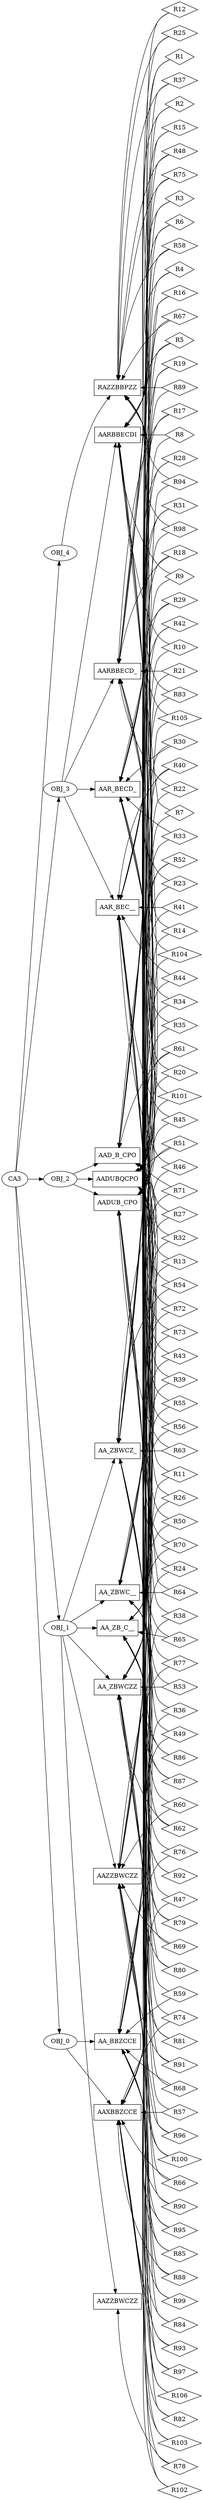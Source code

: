 strict digraph memory {
rankdir="LR";
CA3 [label="CA3"]
OBJ_4 [label="OBJ_4"]
OBJ_3 [label="OBJ_3"]
OBJ_2 [label="OBJ_2"]
OBJ_1 [label="OBJ_1"]
OBJ_0 [label="OBJ_0"]
CLASS_805306382 [label="AARBBECDI" shape="box"]
CLASS_805306381 [label="AARBBECD_" shape="box"]
CLASS_805306380 [label="AAR_BECD_" shape="box"]
CLASS_805306379 [label="AAR_BEC__" shape="box"]
CLASS_805306378 [label="AADUBQCPO" shape="box"]
CLASS_805306377 [label="AADUB_CPO" shape="box"]
CLASS_805306376 [label="AAD_B_CPO" shape="box"]
CLASS_805306375 [label="AAZZBWCZZ" shape="box"]
CLASS_536870914 [label="RAZZBBPZZ" shape="box"]
CLASS_805306374 [label="AA_ZBWCZZ" shape="box"]
CLASS_536870913 [label="AAZZBWCZZ" shape="box"]
CLASS_805306373 [label="AA_ZBWCZ_" shape="box"]
CLASS_805306372 [label="AA_ZBWC__" shape="box"]
CLASS_805306371 [label="AA_ZB_C__" shape="box"]
CLASS_805306370 [label="AAXBBZCCE" shape="box"]
CLASS_805306369 [label="AA_BBZCCE" shape="box"]
REL_1342177386 [label="R1" shape="diamond"]
REL_1342177385 [label="R2" shape="diamond"]
REL_1342177384 [label="R3" shape="diamond"]
REL_1342177383 [label="R4" shape="diamond"]
REL_1342177382 [label="R5" shape="diamond"]
REL_1342177381 [label="R6" shape="diamond"]
REL_1342177380 [label="R7" shape="diamond"]
REL_1342177379 [label="R8" shape="diamond"]
REL_1342177378 [label="R9" shape="diamond"]
REL_1342177377 [label="R10" shape="diamond"]
REL_1342177376 [label="R11" shape="diamond"]
REL_1342177375 [label="R12" shape="diamond"]
REL_1342177374 [label="R13" shape="diamond"]
REL_1342177373 [label="R14" shape="diamond"]
REL_1342177372 [label="R15" shape="diamond"]
REL_1342177371 [label="R16" shape="diamond"]
REL_1342177370 [label="R17" shape="diamond"]
REL_1342177369 [label="R18" shape="diamond"]
REL_1342177368 [label="R19" shape="diamond"]
REL_1342177367 [label="R20" shape="diamond"]
REL_1342177366 [label="R21" shape="diamond"]
REL_1342177365 [label="R22" shape="diamond"]
REL_1342177364 [label="R23" shape="diamond"]
REL_1342177363 [label="R24" shape="diamond"]
REL_1342177362 [label="R25" shape="diamond"]
REL_1342177361 [label="R26" shape="diamond"]
REL_1342177360 [label="R27" shape="diamond"]
REL_1342177359 [label="R28" shape="diamond"]
REL_1342177358 [label="R29" shape="diamond"]
REL_1342177357 [label="R30" shape="diamond"]
REL_1342177356 [label="R31" shape="diamond"]
REL_1342177355 [label="R32" shape="diamond"]
REL_1342177354 [label="R33" shape="diamond"]
REL_1342177353 [label="R34" shape="diamond"]
REL_1342177352 [label="R35" shape="diamond"]
REL_1342177351 [label="R36" shape="diamond"]
REL_1342177350 [label="R37" shape="diamond"]
REL_1342177349 [label="R38" shape="diamond"]
REL_1342177348 [label="R39" shape="diamond"]
REL_1342177347 [label="R40" shape="diamond"]
REL_1342177346 [label="R41" shape="diamond"]
REL_1342177345 [label="R42" shape="diamond"]
REL_1342177344 [label="R43" shape="diamond"]
REL_1342177343 [label="R44" shape="diamond"]
REL_1342177342 [label="R45" shape="diamond"]
REL_1342177341 [label="R46" shape="diamond"]
REL_1342177340 [label="R47" shape="diamond"]
REL_1342177339 [label="R48" shape="diamond"]
REL_1342177338 [label="R49" shape="diamond"]
REL_1342177337 [label="R50" shape="diamond"]
REL_1342177336 [label="R51" shape="diamond"]
REL_1342177335 [label="R52" shape="diamond"]
REL_1342177334 [label="R53" shape="diamond"]
REL_1342177333 [label="R54" shape="diamond"]
REL_1342177332 [label="R55" shape="diamond"]
REL_1342177331 [label="R56" shape="diamond"]
REL_1342177330 [label="R57" shape="diamond"]
REL_1342177329 [label="R58" shape="diamond"]
REL_1342177328 [label="R59" shape="diamond"]
REL_1342177327 [label="R60" shape="diamond"]
REL_1342177326 [label="R61" shape="diamond"]
REL_1342177325 [label="R62" shape="diamond"]
REL_1342177324 [label="R63" shape="diamond"]
REL_1342177323 [label="R64" shape="diamond"]
REL_1342177322 [label="R65" shape="diamond"]
REL_1342177321 [label="R66" shape="diamond"]
REL_1342177320 [label="R67" shape="diamond"]
REL_1342177319 [label="R68" shape="diamond"]
REL_1342177318 [label="R69" shape="diamond"]
REL_1342177317 [label="R70" shape="diamond"]
REL_1342177316 [label="R71" shape="diamond"]
REL_1342177315 [label="R72" shape="diamond"]
REL_1342177314 [label="R73" shape="diamond"]
REL_1342177313 [label="R74" shape="diamond"]
REL_1342177312 [label="R75" shape="diamond"]
REL_1342177311 [label="R76" shape="diamond"]
REL_1342177310 [label="R77" shape="diamond"]
REL_1342177309 [label="R78" shape="diamond"]
REL_1342177308 [label="R79" shape="diamond"]
REL_1342177307 [label="R80" shape="diamond"]
REL_1342177306 [label="R81" shape="diamond"]
REL_1342177305 [label="R82" shape="diamond"]
REL_1342177304 [label="R83" shape="diamond"]
REL_1342177303 [label="R84" shape="diamond"]
REL_1342177302 [label="R85" shape="diamond"]
REL_1342177301 [label="R86" shape="diamond"]
REL_1342177300 [label="R87" shape="diamond"]
REL_1342177299 [label="R88" shape="diamond"]
REL_1342177298 [label="R89" shape="diamond"]
REL_1342177297 [label="R90" shape="diamond"]
REL_1342177296 [label="R91" shape="diamond"]
REL_1342177295 [label="R92" shape="diamond"]
REL_1342177294 [label="R93" shape="diamond"]
REL_1342177293 [label="R94" shape="diamond"]
REL_1342177292 [label="R95" shape="diamond"]
REL_1342177291 [label="R96" shape="diamond"]
REL_1342177290 [label="R97" shape="diamond"]
REL_1342177289 [label="R98" shape="diamond"]
REL_1342177288 [label="R99" shape="diamond"]
REL_1342177287 [label="R100" shape="diamond"]
REL_1342177286 [label="R101" shape="diamond"]
REL_1342177285 [label="R102" shape="diamond"]
REL_1342177284 [label="R103" shape="diamond"]
REL_1342177283 [label="R104" shape="diamond"]
REL_1342177282 [label="R105" shape="diamond"]
REL_1342177281 [label="R106" shape="diamond"]
CA3->OBJ_4[label=""]
OBJ_4->CLASS_536870914[label=""]
CLASS_536870913->REL_1342177282[label="", dir=back]
CLASS_536870914->REL_1342177282[label="", dir=back]
CLASS_805306369->REL_1342177283[label="", dir=back]
CLASS_536870914->REL_1342177283[label="", dir=back]
CLASS_536870914->REL_1342177286[label="", dir=back]
CLASS_805306370->REL_1342177286[label="", dir=back]
CLASS_536870914->REL_1342177289[label="", dir=back]
CLASS_805306371->REL_1342177289[label="", dir=back]
CLASS_536870914->REL_1342177293[label="", dir=back]
CLASS_805306372->REL_1342177293[label="", dir=back]
CLASS_536870914->REL_1342177298[label="", dir=back]
CLASS_805306373->REL_1342177298[label="", dir=back]
CLASS_536870914->REL_1342177304[label="", dir=back]
CLASS_805306374->REL_1342177304[label="", dir=back]
CLASS_536870914->REL_1342177312[label="", dir=back]
CLASS_805306376->REL_1342177312[label="", dir=back]
CLASS_536870914->REL_1342177320[label="", dir=back]
CLASS_805306377->REL_1342177320[label="", dir=back]
CLASS_536870914->REL_1342177329[label="", dir=back]
CLASS_805306378->REL_1342177329[label="", dir=back]
CLASS_536870914->REL_1342177339[label="", dir=back]
CLASS_805306379->REL_1342177339[label="", dir=back]
CLASS_536870914->REL_1342177350[label="", dir=back]
CLASS_805306380->REL_1342177350[label="", dir=back]
CLASS_536870914->REL_1342177362[label="", dir=back]
CLASS_805306381->REL_1342177362[label="", dir=back]
CLASS_536870914->REL_1342177375[label="", dir=back]
CLASS_805306382->REL_1342177375[label="", dir=back]
CA3->OBJ_3[label=""]
OBJ_3->CLASS_805306380[label=""]
CLASS_536870913->REL_1342177348[label="", dir=back]
CLASS_805306380->REL_1342177348[label="", dir=back]
CLASS_805306369->REL_1342177349[label="", dir=back]
CLASS_805306380->REL_1342177349[label="", dir=back]
CLASS_536870914->REL_1342177350[label="", dir=back]
CLASS_805306380->REL_1342177350[label="", dir=back]
CLASS_805306370->REL_1342177351[label="", dir=back]
CLASS_805306380->REL_1342177351[label="", dir=back]
CLASS_805306371->REL_1342177352[label="", dir=back]
CLASS_805306380->REL_1342177352[label="", dir=back]
CLASS_805306372->REL_1342177353[label="", dir=back]
CLASS_805306380->REL_1342177353[label="", dir=back]
CLASS_805306373->REL_1342177354[label="", dir=back]
CLASS_805306380->REL_1342177354[label="", dir=back]
CLASS_805306374->REL_1342177355[label="", dir=back]
CLASS_805306380->REL_1342177355[label="", dir=back]
CLASS_805306376->REL_1342177356[label="", dir=back]
CLASS_805306380->REL_1342177356[label="", dir=back]
CLASS_805306377->REL_1342177357[label="", dir=back]
CLASS_805306380->REL_1342177357[label="", dir=back]
CLASS_805306378->REL_1342177358[label="", dir=back]
CLASS_805306380->REL_1342177358[label="", dir=back]
CLASS_805306379->REL_1342177359[label="", dir=back]
CLASS_805306380->REL_1342177359[label="", dir=back]
CLASS_805306380->REL_1342177372[label="", dir=back]
CLASS_805306381->REL_1342177372[label="", dir=back]
CLASS_805306380->REL_1342177385[label="", dir=back]
CLASS_805306382->REL_1342177385[label="", dir=back]
OBJ_3->CLASS_805306379[label=""]
CLASS_536870913->REL_1342177337[label="", dir=back]
CLASS_805306379->REL_1342177337[label="", dir=back]
CLASS_805306369->REL_1342177338[label="", dir=back]
CLASS_805306379->REL_1342177338[label="", dir=back]
CLASS_536870914->REL_1342177339[label="", dir=back]
CLASS_805306379->REL_1342177339[label="", dir=back]
CLASS_805306370->REL_1342177340[label="", dir=back]
CLASS_805306379->REL_1342177340[label="", dir=back]
CLASS_805306371->REL_1342177341[label="", dir=back]
CLASS_805306379->REL_1342177341[label="", dir=back]
CLASS_805306372->REL_1342177342[label="", dir=back]
CLASS_805306379->REL_1342177342[label="", dir=back]
CLASS_805306373->REL_1342177343[label="", dir=back]
CLASS_805306379->REL_1342177343[label="", dir=back]
CLASS_805306374->REL_1342177344[label="", dir=back]
CLASS_805306379->REL_1342177344[label="", dir=back]
CLASS_805306376->REL_1342177345[label="", dir=back]
CLASS_805306379->REL_1342177345[label="", dir=back]
CLASS_805306377->REL_1342177346[label="", dir=back]
CLASS_805306379->REL_1342177346[label="", dir=back]
CLASS_805306378->REL_1342177347[label="", dir=back]
CLASS_805306379->REL_1342177347[label="", dir=back]
CLASS_805306379->REL_1342177359[label="", dir=back]
CLASS_805306380->REL_1342177359[label="", dir=back]
CLASS_805306379->REL_1342177371[label="", dir=back]
CLASS_805306381->REL_1342177371[label="", dir=back]
CLASS_805306379->REL_1342177384[label="", dir=back]
CLASS_805306382->REL_1342177384[label="", dir=back]
OBJ_3->CLASS_805306382[label=""]
CLASS_536870913->REL_1342177373[label="", dir=back]
CLASS_805306382->REL_1342177373[label="", dir=back]
CLASS_805306369->REL_1342177374[label="", dir=back]
CLASS_805306382->REL_1342177374[label="", dir=back]
CLASS_536870914->REL_1342177375[label="", dir=back]
CLASS_805306382->REL_1342177375[label="", dir=back]
CLASS_805306370->REL_1342177376[label="", dir=back]
CLASS_805306382->REL_1342177376[label="", dir=back]
CLASS_805306371->REL_1342177377[label="", dir=back]
CLASS_805306382->REL_1342177377[label="", dir=back]
CLASS_805306372->REL_1342177378[label="", dir=back]
CLASS_805306382->REL_1342177378[label="", dir=back]
CLASS_805306373->REL_1342177379[label="", dir=back]
CLASS_805306382->REL_1342177379[label="", dir=back]
CLASS_805306374->REL_1342177380[label="", dir=back]
CLASS_805306382->REL_1342177380[label="", dir=back]
CLASS_805306376->REL_1342177381[label="", dir=back]
CLASS_805306382->REL_1342177381[label="", dir=back]
CLASS_805306377->REL_1342177382[label="", dir=back]
CLASS_805306382->REL_1342177382[label="", dir=back]
CLASS_805306378->REL_1342177383[label="", dir=back]
CLASS_805306382->REL_1342177383[label="", dir=back]
CLASS_805306379->REL_1342177384[label="", dir=back]
CLASS_805306382->REL_1342177384[label="", dir=back]
CLASS_805306380->REL_1342177385[label="", dir=back]
CLASS_805306382->REL_1342177385[label="", dir=back]
CLASS_805306381->REL_1342177386[label="", dir=back]
CLASS_805306382->REL_1342177386[label="", dir=back]
OBJ_3->CLASS_805306381[label=""]
CLASS_536870913->REL_1342177360[label="", dir=back]
CLASS_805306381->REL_1342177360[label="", dir=back]
CLASS_805306369->REL_1342177361[label="", dir=back]
CLASS_805306381->REL_1342177361[label="", dir=back]
CLASS_536870914->REL_1342177362[label="", dir=back]
CLASS_805306381->REL_1342177362[label="", dir=back]
CLASS_805306370->REL_1342177363[label="", dir=back]
CLASS_805306381->REL_1342177363[label="", dir=back]
CLASS_805306371->REL_1342177364[label="", dir=back]
CLASS_805306381->REL_1342177364[label="", dir=back]
CLASS_805306372->REL_1342177365[label="", dir=back]
CLASS_805306381->REL_1342177365[label="", dir=back]
CLASS_805306373->REL_1342177366[label="", dir=back]
CLASS_805306381->REL_1342177366[label="", dir=back]
CLASS_805306374->REL_1342177367[label="", dir=back]
CLASS_805306381->REL_1342177367[label="", dir=back]
CLASS_805306376->REL_1342177368[label="", dir=back]
CLASS_805306381->REL_1342177368[label="", dir=back]
CLASS_805306377->REL_1342177369[label="", dir=back]
CLASS_805306381->REL_1342177369[label="", dir=back]
CLASS_805306378->REL_1342177370[label="", dir=back]
CLASS_805306381->REL_1342177370[label="", dir=back]
CLASS_805306379->REL_1342177371[label="", dir=back]
CLASS_805306381->REL_1342177371[label="", dir=back]
CLASS_805306380->REL_1342177372[label="", dir=back]
CLASS_805306381->REL_1342177372[label="", dir=back]
CLASS_805306381->REL_1342177386[label="", dir=back]
CLASS_805306382->REL_1342177386[label="", dir=back]
CA3->OBJ_2[label=""]
OBJ_2->CLASS_805306378[label=""]
CLASS_536870913->REL_1342177327[label="", dir=back]
CLASS_805306378->REL_1342177327[label="", dir=back]
CLASS_805306369->REL_1342177328[label="", dir=back]
CLASS_805306378->REL_1342177328[label="", dir=back]
CLASS_536870914->REL_1342177329[label="", dir=back]
CLASS_805306378->REL_1342177329[label="", dir=back]
CLASS_805306370->REL_1342177330[label="", dir=back]
CLASS_805306378->REL_1342177330[label="", dir=back]
CLASS_805306371->REL_1342177331[label="", dir=back]
CLASS_805306378->REL_1342177331[label="", dir=back]
CLASS_805306372->REL_1342177332[label="", dir=back]
CLASS_805306378->REL_1342177332[label="", dir=back]
CLASS_805306373->REL_1342177333[label="", dir=back]
CLASS_805306378->REL_1342177333[label="", dir=back]
CLASS_805306374->REL_1342177334[label="", dir=back]
CLASS_805306378->REL_1342177334[label="", dir=back]
CLASS_805306376->REL_1342177335[label="", dir=back]
CLASS_805306378->REL_1342177335[label="", dir=back]
CLASS_805306377->REL_1342177336[label="", dir=back]
CLASS_805306378->REL_1342177336[label="", dir=back]
CLASS_805306378->REL_1342177347[label="", dir=back]
CLASS_805306379->REL_1342177347[label="", dir=back]
CLASS_805306378->REL_1342177358[label="", dir=back]
CLASS_805306380->REL_1342177358[label="", dir=back]
CLASS_805306378->REL_1342177370[label="", dir=back]
CLASS_805306381->REL_1342177370[label="", dir=back]
CLASS_805306378->REL_1342177383[label="", dir=back]
CLASS_805306382->REL_1342177383[label="", dir=back]
OBJ_2->CLASS_805306377[label=""]
CLASS_536870913->REL_1342177318[label="", dir=back]
CLASS_805306377->REL_1342177318[label="", dir=back]
CLASS_805306369->REL_1342177319[label="", dir=back]
CLASS_805306377->REL_1342177319[label="", dir=back]
CLASS_536870914->REL_1342177320[label="", dir=back]
CLASS_805306377->REL_1342177320[label="", dir=back]
CLASS_805306370->REL_1342177321[label="", dir=back]
CLASS_805306377->REL_1342177321[label="", dir=back]
CLASS_805306371->REL_1342177322[label="", dir=back]
CLASS_805306377->REL_1342177322[label="", dir=back]
CLASS_805306372->REL_1342177323[label="", dir=back]
CLASS_805306377->REL_1342177323[label="", dir=back]
CLASS_805306373->REL_1342177324[label="", dir=back]
CLASS_805306377->REL_1342177324[label="", dir=back]
CLASS_805306374->REL_1342177325[label="", dir=back]
CLASS_805306377->REL_1342177325[label="", dir=back]
CLASS_805306376->REL_1342177326[label="", dir=back]
CLASS_805306377->REL_1342177326[label="", dir=back]
CLASS_805306377->REL_1342177336[label="", dir=back]
CLASS_805306378->REL_1342177336[label="", dir=back]
CLASS_805306377->REL_1342177346[label="", dir=back]
CLASS_805306379->REL_1342177346[label="", dir=back]
CLASS_805306377->REL_1342177357[label="", dir=back]
CLASS_805306380->REL_1342177357[label="", dir=back]
CLASS_805306377->REL_1342177369[label="", dir=back]
CLASS_805306381->REL_1342177369[label="", dir=back]
CLASS_805306377->REL_1342177382[label="", dir=back]
CLASS_805306382->REL_1342177382[label="", dir=back]
OBJ_2->CLASS_805306376[label=""]
CLASS_536870913->REL_1342177310[label="", dir=back]
CLASS_805306376->REL_1342177310[label="", dir=back]
CLASS_805306369->REL_1342177311[label="", dir=back]
CLASS_805306376->REL_1342177311[label="", dir=back]
CLASS_536870914->REL_1342177312[label="", dir=back]
CLASS_805306376->REL_1342177312[label="", dir=back]
CLASS_805306370->REL_1342177313[label="", dir=back]
CLASS_805306376->REL_1342177313[label="", dir=back]
CLASS_805306371->REL_1342177314[label="", dir=back]
CLASS_805306376->REL_1342177314[label="", dir=back]
CLASS_805306372->REL_1342177315[label="", dir=back]
CLASS_805306376->REL_1342177315[label="", dir=back]
CLASS_805306373->REL_1342177316[label="", dir=back]
CLASS_805306376->REL_1342177316[label="", dir=back]
CLASS_805306374->REL_1342177317[label="", dir=back]
CLASS_805306376->REL_1342177317[label="", dir=back]
CLASS_805306376->REL_1342177326[label="", dir=back]
CLASS_805306377->REL_1342177326[label="", dir=back]
CLASS_805306376->REL_1342177335[label="", dir=back]
CLASS_805306378->REL_1342177335[label="", dir=back]
CLASS_805306376->REL_1342177345[label="", dir=back]
CLASS_805306379->REL_1342177345[label="", dir=back]
CLASS_805306376->REL_1342177356[label="", dir=back]
CLASS_805306380->REL_1342177356[label="", dir=back]
CLASS_805306376->REL_1342177368[label="", dir=back]
CLASS_805306381->REL_1342177368[label="", dir=back]
CLASS_805306376->REL_1342177381[label="", dir=back]
CLASS_805306382->REL_1342177381[label="", dir=back]
CA3->OBJ_1[label=""]
OBJ_1->CLASS_536870913[label=""]
CLASS_536870913->REL_1342177281[label="", dir=back]
CLASS_805306369->REL_1342177281[label="", dir=back]
CLASS_536870913->REL_1342177282[label="", dir=back]
CLASS_536870914->REL_1342177282[label="", dir=back]
CLASS_536870913->REL_1342177284[label="", dir=back]
CLASS_805306370->REL_1342177284[label="", dir=back]
CLASS_536870913->REL_1342177287[label="", dir=back]
CLASS_805306371->REL_1342177287[label="", dir=back]
CLASS_536870913->REL_1342177291[label="", dir=back]
CLASS_805306372->REL_1342177291[label="", dir=back]
CLASS_536870913->REL_1342177296[label="", dir=back]
CLASS_805306373->REL_1342177296[label="", dir=back]
CLASS_536870913->REL_1342177302[label="", dir=back]
CLASS_805306374->REL_1342177302[label="", dir=back]
CLASS_536870913->REL_1342177309[label="", dir=back]
CLASS_805306375->REL_1342177309[label="", dir=back]
CLASS_536870913->REL_1342177310[label="", dir=back]
CLASS_805306376->REL_1342177310[label="", dir=back]
CLASS_536870913->REL_1342177318[label="", dir=back]
CLASS_805306377->REL_1342177318[label="", dir=back]
CLASS_536870913->REL_1342177327[label="", dir=back]
CLASS_805306378->REL_1342177327[label="", dir=back]
CLASS_536870913->REL_1342177337[label="", dir=back]
CLASS_805306379->REL_1342177337[label="", dir=back]
CLASS_536870913->REL_1342177348[label="", dir=back]
CLASS_805306380->REL_1342177348[label="", dir=back]
CLASS_536870913->REL_1342177360[label="", dir=back]
CLASS_805306381->REL_1342177360[label="", dir=back]
CLASS_536870913->REL_1342177373[label="", dir=back]
CLASS_805306382->REL_1342177373[label="", dir=back]
OBJ_1->CLASS_805306375[label=""]
CLASS_536870913->REL_1342177309[label="", dir=back]
CLASS_805306375->REL_1342177309[label="", dir=back]
OBJ_1->CLASS_805306374[label=""]
CLASS_536870913->REL_1342177302[label="", dir=back]
CLASS_805306374->REL_1342177302[label="", dir=back]
CLASS_805306369->REL_1342177303[label="", dir=back]
CLASS_805306374->REL_1342177303[label="", dir=back]
CLASS_536870914->REL_1342177304[label="", dir=back]
CLASS_805306374->REL_1342177304[label="", dir=back]
CLASS_805306370->REL_1342177305[label="", dir=back]
CLASS_805306374->REL_1342177305[label="", dir=back]
CLASS_805306371->REL_1342177306[label="", dir=back]
CLASS_805306374->REL_1342177306[label="", dir=back]
CLASS_805306372->REL_1342177307[label="", dir=back]
CLASS_805306374->REL_1342177307[label="", dir=back]
CLASS_805306373->REL_1342177308[label="", dir=back]
CLASS_805306374->REL_1342177308[label="", dir=back]
CLASS_805306374->REL_1342177317[label="", dir=back]
CLASS_805306376->REL_1342177317[label="", dir=back]
CLASS_805306374->REL_1342177325[label="", dir=back]
CLASS_805306377->REL_1342177325[label="", dir=back]
CLASS_805306374->REL_1342177334[label="", dir=back]
CLASS_805306378->REL_1342177334[label="", dir=back]
CLASS_805306374->REL_1342177344[label="", dir=back]
CLASS_805306379->REL_1342177344[label="", dir=back]
CLASS_805306374->REL_1342177355[label="", dir=back]
CLASS_805306380->REL_1342177355[label="", dir=back]
CLASS_805306374->REL_1342177367[label="", dir=back]
CLASS_805306381->REL_1342177367[label="", dir=back]
CLASS_805306374->REL_1342177380[label="", dir=back]
CLASS_805306382->REL_1342177380[label="", dir=back]
OBJ_1->CLASS_805306373[label=""]
CLASS_536870913->REL_1342177296[label="", dir=back]
CLASS_805306373->REL_1342177296[label="", dir=back]
CLASS_805306369->REL_1342177297[label="", dir=back]
CLASS_805306373->REL_1342177297[label="", dir=back]
CLASS_536870914->REL_1342177298[label="", dir=back]
CLASS_805306373->REL_1342177298[label="", dir=back]
CLASS_805306370->REL_1342177299[label="", dir=back]
CLASS_805306373->REL_1342177299[label="", dir=back]
CLASS_805306371->REL_1342177300[label="", dir=back]
CLASS_805306373->REL_1342177300[label="", dir=back]
CLASS_805306372->REL_1342177301[label="", dir=back]
CLASS_805306373->REL_1342177301[label="", dir=back]
CLASS_805306373->REL_1342177308[label="", dir=back]
CLASS_805306374->REL_1342177308[label="", dir=back]
CLASS_805306373->REL_1342177316[label="", dir=back]
CLASS_805306376->REL_1342177316[label="", dir=back]
CLASS_805306373->REL_1342177324[label="", dir=back]
CLASS_805306377->REL_1342177324[label="", dir=back]
CLASS_805306373->REL_1342177333[label="", dir=back]
CLASS_805306378->REL_1342177333[label="", dir=back]
CLASS_805306373->REL_1342177343[label="", dir=back]
CLASS_805306379->REL_1342177343[label="", dir=back]
CLASS_805306373->REL_1342177354[label="", dir=back]
CLASS_805306380->REL_1342177354[label="", dir=back]
CLASS_805306373->REL_1342177366[label="", dir=back]
CLASS_805306381->REL_1342177366[label="", dir=back]
CLASS_805306373->REL_1342177379[label="", dir=back]
CLASS_805306382->REL_1342177379[label="", dir=back]
OBJ_1->CLASS_805306372[label=""]
CLASS_536870913->REL_1342177291[label="", dir=back]
CLASS_805306372->REL_1342177291[label="", dir=back]
CLASS_805306369->REL_1342177292[label="", dir=back]
CLASS_805306372->REL_1342177292[label="", dir=back]
CLASS_536870914->REL_1342177293[label="", dir=back]
CLASS_805306372->REL_1342177293[label="", dir=back]
CLASS_805306370->REL_1342177294[label="", dir=back]
CLASS_805306372->REL_1342177294[label="", dir=back]
CLASS_805306371->REL_1342177295[label="", dir=back]
CLASS_805306372->REL_1342177295[label="", dir=back]
CLASS_805306372->REL_1342177301[label="", dir=back]
CLASS_805306373->REL_1342177301[label="", dir=back]
CLASS_805306372->REL_1342177307[label="", dir=back]
CLASS_805306374->REL_1342177307[label="", dir=back]
CLASS_805306372->REL_1342177315[label="", dir=back]
CLASS_805306376->REL_1342177315[label="", dir=back]
CLASS_805306372->REL_1342177323[label="", dir=back]
CLASS_805306377->REL_1342177323[label="", dir=back]
CLASS_805306372->REL_1342177332[label="", dir=back]
CLASS_805306378->REL_1342177332[label="", dir=back]
CLASS_805306372->REL_1342177342[label="", dir=back]
CLASS_805306379->REL_1342177342[label="", dir=back]
CLASS_805306372->REL_1342177353[label="", dir=back]
CLASS_805306380->REL_1342177353[label="", dir=back]
CLASS_805306372->REL_1342177365[label="", dir=back]
CLASS_805306381->REL_1342177365[label="", dir=back]
CLASS_805306372->REL_1342177378[label="", dir=back]
CLASS_805306382->REL_1342177378[label="", dir=back]
OBJ_1->CLASS_805306371[label=""]
CLASS_536870913->REL_1342177287[label="", dir=back]
CLASS_805306371->REL_1342177287[label="", dir=back]
CLASS_805306369->REL_1342177288[label="", dir=back]
CLASS_805306371->REL_1342177288[label="", dir=back]
CLASS_536870914->REL_1342177289[label="", dir=back]
CLASS_805306371->REL_1342177289[label="", dir=back]
CLASS_805306370->REL_1342177290[label="", dir=back]
CLASS_805306371->REL_1342177290[label="", dir=back]
CLASS_805306371->REL_1342177295[label="", dir=back]
CLASS_805306372->REL_1342177295[label="", dir=back]
CLASS_805306371->REL_1342177300[label="", dir=back]
CLASS_805306373->REL_1342177300[label="", dir=back]
CLASS_805306371->REL_1342177306[label="", dir=back]
CLASS_805306374->REL_1342177306[label="", dir=back]
CLASS_805306371->REL_1342177314[label="", dir=back]
CLASS_805306376->REL_1342177314[label="", dir=back]
CLASS_805306371->REL_1342177322[label="", dir=back]
CLASS_805306377->REL_1342177322[label="", dir=back]
CLASS_805306371->REL_1342177331[label="", dir=back]
CLASS_805306378->REL_1342177331[label="", dir=back]
CLASS_805306371->REL_1342177341[label="", dir=back]
CLASS_805306379->REL_1342177341[label="", dir=back]
CLASS_805306371->REL_1342177352[label="", dir=back]
CLASS_805306380->REL_1342177352[label="", dir=back]
CLASS_805306371->REL_1342177364[label="", dir=back]
CLASS_805306381->REL_1342177364[label="", dir=back]
CLASS_805306371->REL_1342177377[label="", dir=back]
CLASS_805306382->REL_1342177377[label="", dir=back]
CA3->OBJ_0[label=""]
OBJ_0->CLASS_805306369[label=""]
CLASS_536870913->REL_1342177281[label="", dir=back]
CLASS_805306369->REL_1342177281[label="", dir=back]
CLASS_805306369->REL_1342177283[label="", dir=back]
CLASS_536870914->REL_1342177283[label="", dir=back]
CLASS_805306369->REL_1342177285[label="", dir=back]
CLASS_805306370->REL_1342177285[label="", dir=back]
CLASS_805306369->REL_1342177288[label="", dir=back]
CLASS_805306371->REL_1342177288[label="", dir=back]
CLASS_805306369->REL_1342177292[label="", dir=back]
CLASS_805306372->REL_1342177292[label="", dir=back]
CLASS_805306369->REL_1342177297[label="", dir=back]
CLASS_805306373->REL_1342177297[label="", dir=back]
CLASS_805306369->REL_1342177303[label="", dir=back]
CLASS_805306374->REL_1342177303[label="", dir=back]
CLASS_805306369->REL_1342177311[label="", dir=back]
CLASS_805306376->REL_1342177311[label="", dir=back]
CLASS_805306369->REL_1342177319[label="", dir=back]
CLASS_805306377->REL_1342177319[label="", dir=back]
CLASS_805306369->REL_1342177328[label="", dir=back]
CLASS_805306378->REL_1342177328[label="", dir=back]
CLASS_805306369->REL_1342177338[label="", dir=back]
CLASS_805306379->REL_1342177338[label="", dir=back]
CLASS_805306369->REL_1342177349[label="", dir=back]
CLASS_805306380->REL_1342177349[label="", dir=back]
CLASS_805306369->REL_1342177361[label="", dir=back]
CLASS_805306381->REL_1342177361[label="", dir=back]
CLASS_805306369->REL_1342177374[label="", dir=back]
CLASS_805306382->REL_1342177374[label="", dir=back]
OBJ_0->CLASS_805306370[label=""]
CLASS_536870913->REL_1342177284[label="", dir=back]
CLASS_805306370->REL_1342177284[label="", dir=back]
CLASS_805306369->REL_1342177285[label="", dir=back]
CLASS_805306370->REL_1342177285[label="", dir=back]
CLASS_536870914->REL_1342177286[label="", dir=back]
CLASS_805306370->REL_1342177286[label="", dir=back]
CLASS_805306370->REL_1342177290[label="", dir=back]
CLASS_805306371->REL_1342177290[label="", dir=back]
CLASS_805306370->REL_1342177294[label="", dir=back]
CLASS_805306372->REL_1342177294[label="", dir=back]
CLASS_805306370->REL_1342177299[label="", dir=back]
CLASS_805306373->REL_1342177299[label="", dir=back]
CLASS_805306370->REL_1342177305[label="", dir=back]
CLASS_805306374->REL_1342177305[label="", dir=back]
CLASS_805306370->REL_1342177313[label="", dir=back]
CLASS_805306376->REL_1342177313[label="", dir=back]
CLASS_805306370->REL_1342177321[label="", dir=back]
CLASS_805306377->REL_1342177321[label="", dir=back]
CLASS_805306370->REL_1342177330[label="", dir=back]
CLASS_805306378->REL_1342177330[label="", dir=back]
CLASS_805306370->REL_1342177340[label="", dir=back]
CLASS_805306379->REL_1342177340[label="", dir=back]
CLASS_805306370->REL_1342177351[label="", dir=back]
CLASS_805306380->REL_1342177351[label="", dir=back]
CLASS_805306370->REL_1342177363[label="", dir=back]
CLASS_805306381->REL_1342177363[label="", dir=back]
CLASS_805306370->REL_1342177376[label="", dir=back]
CLASS_805306382->REL_1342177376[label="", dir=back]
}
